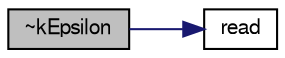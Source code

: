 digraph "~kEpsilon"
{
  bgcolor="transparent";
  edge [fontname="FreeSans",fontsize="10",labelfontname="FreeSans",labelfontsize="10"];
  node [fontname="FreeSans",fontsize="10",shape=record];
  rankdir="LR";
  Node316 [label="~kEpsilon",height=0.2,width=0.4,color="black", fillcolor="grey75", style="filled", fontcolor="black"];
  Node316 -> Node317 [color="midnightblue",fontsize="10",style="solid",fontname="FreeSans"];
  Node317 [label="read",height=0.2,width=0.4,color="black",URL="$a31302.html#af816873151ddb0126e98bb2f914d8ed5",tooltip="Re-read model coefficients if they have changed. "];
}
